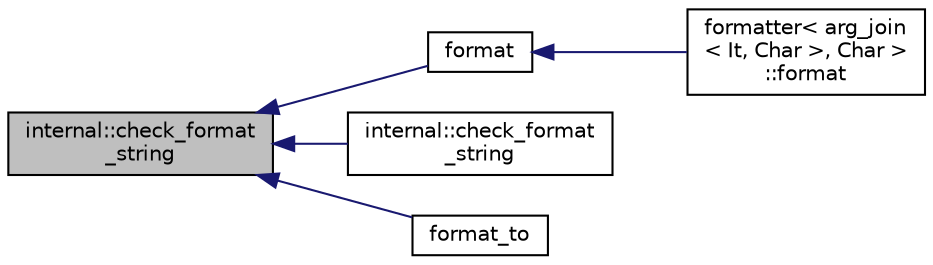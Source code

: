 digraph "internal::check_format_string"
{
  edge [fontname="Helvetica",fontsize="10",labelfontname="Helvetica",labelfontsize="10"];
  node [fontname="Helvetica",fontsize="10",shape=record];
  rankdir="LR";
  Node1 [label="internal::check_format\l_string",height=0.2,width=0.4,color="black", fillcolor="grey75", style="filled" fontcolor="black"];
  Node1 -> Node2 [dir="back",color="midnightblue",fontsize="10",style="solid",fontname="Helvetica"];
  Node2 [label="format",height=0.2,width=0.4,color="black", fillcolor="white", style="filled",URL="$vendor_2spdlog_2include_2spdlog_2fmt_2bundled_2_core_8h.html#ada11fbb2f38856789d2a9ea1abc7eff2"];
  Node2 -> Node3 [dir="back",color="midnightblue",fontsize="10",style="solid",fontname="Helvetica"];
  Node3 [label="formatter\< arg_join\l\< It, Char \>, Char \>\l::format",height=0.2,width=0.4,color="black", fillcolor="white", style="filled",URL="$structformatter_3_01arg__join_3_01_it_00_01_char_01_4_00_01_char_01_4.html#ae0c4a217ef67f0a573d1c4fd9bfe0472"];
  Node1 -> Node4 [dir="back",color="midnightblue",fontsize="10",style="solid",fontname="Helvetica"];
  Node4 [label="internal::check_format\l_string",height=0.2,width=0.4,color="black", fillcolor="white", style="filled",URL="$namespaceinternal.html#a068dac2f4b0bcc746e41fd48db042e2a"];
  Node1 -> Node5 [dir="back",color="midnightblue",fontsize="10",style="solid",fontname="Helvetica"];
  Node5 [label="format_to",height=0.2,width=0.4,color="black", fillcolor="white", style="filled",URL="$format_8h.html#a6fd3392079f1b2c0ef982abffad92361"];
}
